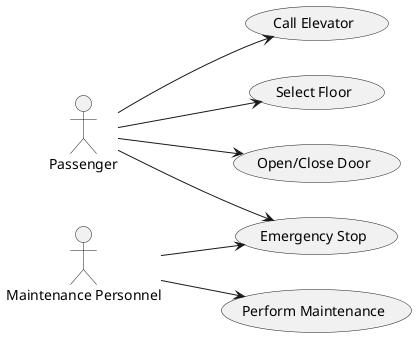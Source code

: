 @startuml

left to right direction
actor Passenger
actor "Maintenance Personnel"

usecase "Call Elevator" as UC1
usecase "Select Floor" as UC2
usecase "Open/Close Door" as UC3
usecase "Emergency Stop" as UC4
usecase "Perform Maintenance" as UC5

Passenger --> UC1
Passenger --> UC2
Passenger --> UC3
Passenger --> UC4
"Maintenance Personnel" --> UC4
"Maintenance Personnel" --> UC5

@enduml
